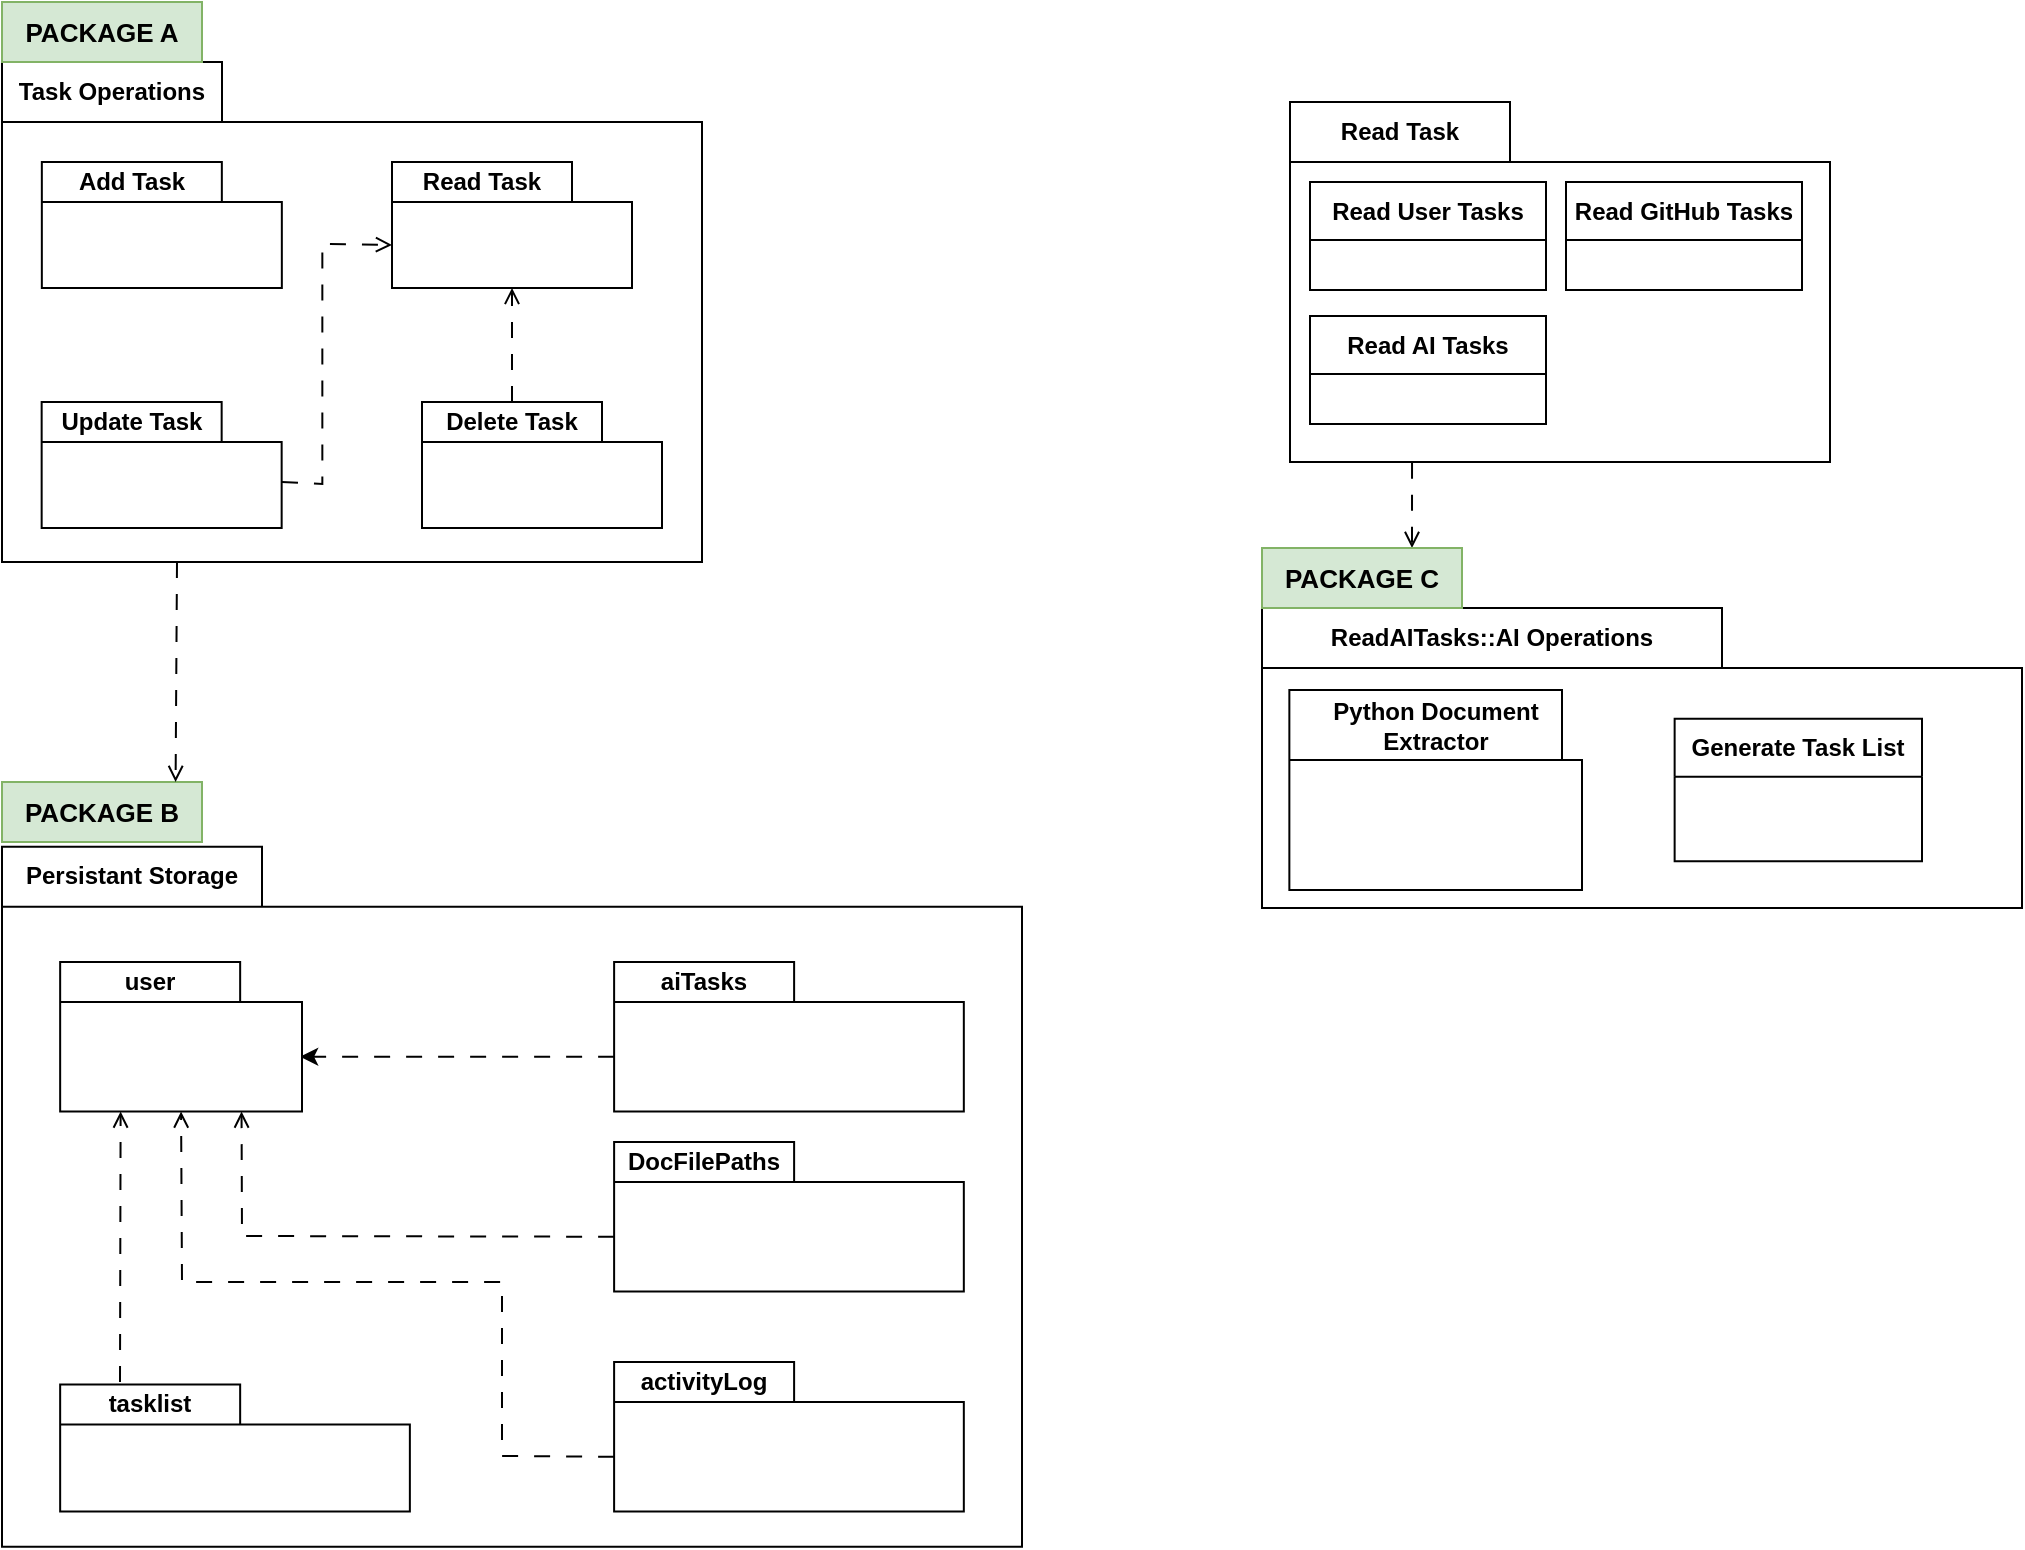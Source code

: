<mxfile version="28.2.5">
  <diagram name="Page-1" id="e1JPhaD_NbJU4bTSpyzm">
    <mxGraphModel dx="813" dy="568" grid="1" gridSize="10" guides="1" tooltips="1" connect="1" arrows="1" fold="1" page="1" pageScale="1" pageWidth="1169" pageHeight="827" math="0" shadow="0">
      <root>
        <mxCell id="0" />
        <mxCell id="1" parent="0" />
        <mxCell id="O2OLtIrEPHwmCok9pPwz-1" value="Task Operations" style="shape=folder;fontStyle=1;tabWidth=110;tabHeight=30;tabPosition=left;html=1;boundedLbl=1;labelInHeader=1;container=1;collapsible=0;whiteSpace=wrap;" parent="1" vertex="1">
          <mxGeometry x="110" y="120" width="350" height="250" as="geometry" />
        </mxCell>
        <mxCell id="O2OLtIrEPHwmCok9pPwz-2" value="" style="html=1;strokeColor=none;resizeWidth=1;resizeHeight=1;fillColor=none;part=1;connectable=0;allowArrows=0;deletable=0;whiteSpace=wrap;" parent="O2OLtIrEPHwmCok9pPwz-1" vertex="1">
          <mxGeometry width="350.0" height="167.391" relative="1" as="geometry">
            <mxPoint y="30" as="offset" />
          </mxGeometry>
        </mxCell>
        <mxCell id="R4Csq2RM6XJabguyoSUw-5" value="Read Task" style="shape=folder;fontStyle=1;tabWidth=90;tabHeight=20;tabPosition=left;html=1;boundedLbl=1;labelInHeader=1;container=1;collapsible=0;whiteSpace=wrap;" vertex="1" parent="O2OLtIrEPHwmCok9pPwz-1">
          <mxGeometry x="195" y="50.0" width="120" height="62.94" as="geometry" />
        </mxCell>
        <mxCell id="R4Csq2RM6XJabguyoSUw-6" value="" style="html=1;strokeColor=none;resizeWidth=1;resizeHeight=1;fillColor=none;part=1;connectable=0;allowArrows=0;deletable=0;whiteSpace=wrap;" vertex="1" parent="R4Csq2RM6XJabguyoSUw-5">
          <mxGeometry width="120" height="44.058" relative="1" as="geometry">
            <mxPoint y="30" as="offset" />
          </mxGeometry>
        </mxCell>
        <mxCell id="R4Csq2RM6XJabguyoSUw-7" value="Add Task" style="shape=folder;fontStyle=1;tabWidth=90;tabHeight=20;tabPosition=left;html=1;boundedLbl=1;labelInHeader=1;container=1;collapsible=0;whiteSpace=wrap;" vertex="1" parent="O2OLtIrEPHwmCok9pPwz-1">
          <mxGeometry x="19.92" y="50" width="120" height="62.94" as="geometry" />
        </mxCell>
        <mxCell id="R4Csq2RM6XJabguyoSUw-8" value="" style="html=1;strokeColor=none;resizeWidth=1;resizeHeight=1;fillColor=none;part=1;connectable=0;allowArrows=0;deletable=0;whiteSpace=wrap;" vertex="1" parent="R4Csq2RM6XJabguyoSUw-7">
          <mxGeometry width="120" height="44.058" relative="1" as="geometry">
            <mxPoint y="30" as="offset" />
          </mxGeometry>
        </mxCell>
        <mxCell id="R4Csq2RM6XJabguyoSUw-9" value="Update Task" style="shape=folder;fontStyle=1;tabWidth=90;tabHeight=20;tabPosition=left;html=1;boundedLbl=1;labelInHeader=1;container=1;collapsible=0;whiteSpace=wrap;" vertex="1" parent="O2OLtIrEPHwmCok9pPwz-1">
          <mxGeometry x="19.83" y="170" width="120" height="62.94" as="geometry" />
        </mxCell>
        <mxCell id="R4Csq2RM6XJabguyoSUw-10" value="" style="html=1;strokeColor=none;resizeWidth=1;resizeHeight=1;fillColor=none;part=1;connectable=0;allowArrows=0;deletable=0;whiteSpace=wrap;" vertex="1" parent="R4Csq2RM6XJabguyoSUw-9">
          <mxGeometry width="120" height="44.058" relative="1" as="geometry">
            <mxPoint y="30" as="offset" />
          </mxGeometry>
        </mxCell>
        <mxCell id="R4Csq2RM6XJabguyoSUw-3" value="Delete Task" style="shape=folder;fontStyle=1;tabWidth=90;tabHeight=20;tabPosition=left;html=1;boundedLbl=1;labelInHeader=1;container=1;collapsible=0;whiteSpace=wrap;" vertex="1" parent="O2OLtIrEPHwmCok9pPwz-1">
          <mxGeometry x="210" y="170" width="120" height="62.94" as="geometry" />
        </mxCell>
        <mxCell id="R4Csq2RM6XJabguyoSUw-4" value="" style="html=1;strokeColor=none;resizeWidth=1;resizeHeight=1;fillColor=none;part=1;connectable=0;allowArrows=0;deletable=0;whiteSpace=wrap;" vertex="1" parent="R4Csq2RM6XJabguyoSUw-3">
          <mxGeometry width="120" height="44.058" relative="1" as="geometry">
            <mxPoint y="30" as="offset" />
          </mxGeometry>
        </mxCell>
        <mxCell id="R4Csq2RM6XJabguyoSUw-12" value="" style="endArrow=open;html=1;rounded=0;entryX=0;entryY=0;entryDx=0;entryDy=41.47;entryPerimeter=0;dashed=1;dashPattern=8 8;endFill=0;" edge="1" parent="O2OLtIrEPHwmCok9pPwz-1" target="R4Csq2RM6XJabguyoSUw-5">
          <mxGeometry width="50" height="50" relative="1" as="geometry">
            <mxPoint x="140" y="210" as="sourcePoint" />
            <mxPoint x="190.26" y="91.47" as="targetPoint" />
            <Array as="points">
              <mxPoint x="160.17" y="211" />
              <mxPoint x="160.17" y="91" />
            </Array>
          </mxGeometry>
        </mxCell>
        <mxCell id="R4Csq2RM6XJabguyoSUw-14" value="" style="endArrow=open;html=1;rounded=0;entryX=0.5;entryY=1;entryDx=0;entryDy=0;entryPerimeter=0;exitX=0;exitY=0;exitDx=45;exitDy=0;exitPerimeter=0;dashed=1;dashPattern=8 8;endFill=0;" edge="1" parent="O2OLtIrEPHwmCok9pPwz-1" source="R4Csq2RM6XJabguyoSUw-3" target="R4Csq2RM6XJabguyoSUw-5">
          <mxGeometry width="50" height="50" relative="1" as="geometry">
            <mxPoint x="240" y="230" as="sourcePoint" />
            <mxPoint x="290" y="180" as="targetPoint" />
          </mxGeometry>
        </mxCell>
        <mxCell id="O2OLtIrEPHwmCok9pPwz-11" value="Read Task" style="shape=folder;fontStyle=1;tabWidth=110;tabHeight=30;tabPosition=left;html=1;boundedLbl=1;labelInHeader=1;container=1;collapsible=0;whiteSpace=wrap;" parent="1" vertex="1">
          <mxGeometry x="754" y="140" width="270" height="180" as="geometry" />
        </mxCell>
        <mxCell id="O2OLtIrEPHwmCok9pPwz-12" value="" style="html=1;strokeColor=none;resizeWidth=1;resizeHeight=1;fillColor=none;part=1;connectable=0;allowArrows=0;deletable=0;whiteSpace=wrap;" parent="O2OLtIrEPHwmCok9pPwz-11" vertex="1">
          <mxGeometry width="270.0" height="120.522" relative="1" as="geometry">
            <mxPoint y="30" as="offset" />
          </mxGeometry>
        </mxCell>
        <mxCell id="O2OLtIrEPHwmCok9pPwz-30" value="Read User Tasks" style="swimlane;fontStyle=1;align=center;verticalAlign=middle;childLayout=stackLayout;horizontal=1;startSize=29;horizontalStack=0;resizeParent=1;resizeParentMax=0;resizeLast=0;collapsible=0;marginBottom=0;html=1;whiteSpace=wrap;" parent="O2OLtIrEPHwmCok9pPwz-11" vertex="1">
          <mxGeometry x="10" y="40" width="118" height="54" as="geometry" />
        </mxCell>
        <mxCell id="O2OLtIrEPHwmCok9pPwz-32" value="Read GitHub Tasks" style="swimlane;fontStyle=1;align=center;verticalAlign=middle;childLayout=stackLayout;horizontal=1;startSize=29;horizontalStack=0;resizeParent=1;resizeParentMax=0;resizeLast=0;collapsible=0;marginBottom=0;html=1;whiteSpace=wrap;" parent="O2OLtIrEPHwmCok9pPwz-11" vertex="1">
          <mxGeometry x="138" y="40" width="118" height="54" as="geometry" />
        </mxCell>
        <mxCell id="O2OLtIrEPHwmCok9pPwz-31" value="Read AI Tasks" style="swimlane;fontStyle=1;align=center;verticalAlign=middle;childLayout=stackLayout;horizontal=1;startSize=29;horizontalStack=0;resizeParent=1;resizeParentMax=0;resizeLast=0;collapsible=0;marginBottom=0;html=1;whiteSpace=wrap;" parent="O2OLtIrEPHwmCok9pPwz-11" vertex="1">
          <mxGeometry x="10" y="107" width="118" height="54" as="geometry" />
        </mxCell>
        <mxCell id="O2OLtIrEPHwmCok9pPwz-33" value="ReadAITasks::AI Operations" style="shape=folder;fontStyle=1;tabWidth=230;tabHeight=30;tabPosition=left;html=1;boundedLbl=1;labelInHeader=1;container=1;collapsible=0;whiteSpace=wrap;" parent="1" vertex="1">
          <mxGeometry x="740" y="393" width="380" height="150" as="geometry" />
        </mxCell>
        <mxCell id="O2OLtIrEPHwmCok9pPwz-34" value="" style="html=1;strokeColor=none;resizeWidth=1;resizeHeight=1;fillColor=none;part=1;connectable=0;allowArrows=0;deletable=0;whiteSpace=wrap;" parent="O2OLtIrEPHwmCok9pPwz-33" vertex="1">
          <mxGeometry width="380.0" height="100.435" relative="1" as="geometry">
            <mxPoint y="30" as="offset" />
          </mxGeometry>
        </mxCell>
        <mxCell id="O2OLtIrEPHwmCok9pPwz-39" value="Python Document Extractor" style="shape=folder;fontStyle=1;tabWidth=160;tabHeight=35;tabPosition=left;html=1;boundedLbl=1;labelInHeader=1;container=1;collapsible=0;whiteSpace=wrap;" parent="O2OLtIrEPHwmCok9pPwz-33" vertex="1">
          <mxGeometry x="13.68" y="41" width="146.32" height="100" as="geometry" />
        </mxCell>
        <mxCell id="O2OLtIrEPHwmCok9pPwz-40" value="" style="html=1;strokeColor=none;resizeWidth=1;resizeHeight=1;fillColor=none;part=1;connectable=0;allowArrows=0;deletable=0;whiteSpace=wrap;" parent="O2OLtIrEPHwmCok9pPwz-39" vertex="1">
          <mxGeometry width="116.195" height="57.143" relative="1" as="geometry">
            <mxPoint y="30" as="offset" />
          </mxGeometry>
        </mxCell>
        <mxCell id="O2OLtIrEPHwmCok9pPwz-38" value="Generate Task List" style="swimlane;fontStyle=1;align=center;verticalAlign=middle;childLayout=stackLayout;horizontal=1;startSize=29;horizontalStack=0;resizeParent=1;resizeParentMax=0;resizeLast=0;collapsible=0;marginBottom=0;html=1;whiteSpace=wrap;" parent="O2OLtIrEPHwmCok9pPwz-33" vertex="1">
          <mxGeometry x="206.32" y="55.41" width="123.68" height="71.18" as="geometry" />
        </mxCell>
        <mxCell id="O2OLtIrEPHwmCok9pPwz-45" value="" style="endArrow=open;html=1;rounded=0;exitX=0.226;exitY=1.002;exitDx=0;exitDy=0;exitPerimeter=0;entryX=0.75;entryY=0;entryDx=0;entryDy=0;dashed=1;dashPattern=8 8;endFill=0;" parent="1" source="O2OLtIrEPHwmCok9pPwz-11" target="O2OLtIrEPHwmCok9pPwz-46" edge="1">
          <mxGeometry width="50" height="50" relative="1" as="geometry">
            <mxPoint x="943" y="470" as="sourcePoint" />
            <mxPoint x="993" y="420" as="targetPoint" />
            <Array as="points" />
          </mxGeometry>
        </mxCell>
        <mxCell id="O2OLtIrEPHwmCok9pPwz-46" value="&lt;b&gt;&lt;font style=&quot;font-size: 13px;&quot;&gt;PACKAGE C&lt;/font&gt;&lt;/b&gt;" style="text;html=1;align=center;verticalAlign=middle;whiteSpace=wrap;rounded=0;fillColor=#d5e8d4;strokeColor=#82b366;" parent="1" vertex="1">
          <mxGeometry x="740" y="363" width="100" height="30" as="geometry" />
        </mxCell>
        <mxCell id="O2OLtIrEPHwmCok9pPwz-47" value="&lt;b&gt;&lt;font style=&quot;font-size: 13px;&quot;&gt;PACKAGE A&lt;/font&gt;&lt;/b&gt;" style="text;html=1;align=center;verticalAlign=middle;whiteSpace=wrap;rounded=0;fillColor=#d5e8d4;strokeColor=#82b366;" parent="1" vertex="1">
          <mxGeometry x="110" y="90" width="100" height="30" as="geometry" />
        </mxCell>
        <mxCell id="O2OLtIrEPHwmCok9pPwz-48" value="Persistant Storage" style="shape=folder;fontStyle=1;tabWidth=130;tabHeight=30;tabPosition=left;html=1;boundedLbl=1;labelInHeader=1;container=1;collapsible=0;whiteSpace=wrap;" parent="1" vertex="1">
          <mxGeometry x="110" y="512.37" width="510" height="350" as="geometry" />
        </mxCell>
        <mxCell id="O2OLtIrEPHwmCok9pPwz-49" value="" style="html=1;strokeColor=none;resizeWidth=1;resizeHeight=1;fillColor=none;part=1;connectable=0;allowArrows=0;deletable=0;whiteSpace=wrap;" parent="O2OLtIrEPHwmCok9pPwz-48" vertex="1">
          <mxGeometry width="743.143" height="234.351" relative="1" as="geometry">
            <mxPoint y="30" as="offset" />
          </mxGeometry>
        </mxCell>
        <mxCell id="R4Csq2RM6XJabguyoSUw-22" value="tasklist" style="shape=folder;fontStyle=1;tabWidth=90;tabHeight=20;tabPosition=left;html=1;boundedLbl=1;labelInHeader=1;container=1;collapsible=0;whiteSpace=wrap;" vertex="1" parent="O2OLtIrEPHwmCok9pPwz-48">
          <mxGeometry x="29.079" y="268.88" width="174.857" height="63.49" as="geometry" />
        </mxCell>
        <mxCell id="R4Csq2RM6XJabguyoSUw-23" value="" style="html=1;strokeColor=none;resizeWidth=1;resizeHeight=1;fillColor=none;part=1;connectable=0;allowArrows=0;deletable=0;whiteSpace=wrap;" vertex="1" parent="R4Csq2RM6XJabguyoSUw-22">
          <mxGeometry width="174.857" height="44.443" relative="1" as="geometry">
            <mxPoint y="30" as="offset" />
          </mxGeometry>
        </mxCell>
        <mxCell id="R4Csq2RM6XJabguyoSUw-38" value="" style="endArrow=open;html=1;rounded=0;entryX=0.25;entryY=1;entryDx=0;entryDy=0;entryPerimeter=0;dashed=1;dashPattern=8 8;endFill=0;" edge="1" parent="O2OLtIrEPHwmCok9pPwz-48" target="R4Csq2RM6XJabguyoSUw-16">
          <mxGeometry width="50" height="50" relative="1" as="geometry">
            <mxPoint x="59.0" y="267.63" as="sourcePoint" />
            <mxPoint x="260.0" y="177.63" as="targetPoint" />
          </mxGeometry>
        </mxCell>
        <mxCell id="R4Csq2RM6XJabguyoSUw-37" value="" style="endArrow=open;html=1;rounded=0;entryX=0.5;entryY=1;entryDx=0;entryDy=0;entryPerimeter=0;exitX=0;exitY=0;exitDx=0;exitDy=47.371;exitPerimeter=0;dashed=1;dashPattern=8 8;endFill=0;" edge="1" parent="O2OLtIrEPHwmCok9pPwz-48" source="R4Csq2RM6XJabguyoSUw-34" target="R4Csq2RM6XJabguyoSUw-16">
          <mxGeometry width="50" height="50" relative="1" as="geometry">
            <mxPoint x="210.0" y="227.63" as="sourcePoint" />
            <mxPoint x="260.0" y="177.63" as="targetPoint" />
            <Array as="points">
              <mxPoint x="250.0" y="304.63" />
              <mxPoint x="250.0" y="217.63" />
              <mxPoint x="90.0" y="217.63" />
            </Array>
          </mxGeometry>
        </mxCell>
        <mxCell id="R4Csq2RM6XJabguyoSUw-36" value="" style="endArrow=open;html=1;rounded=0;exitX=0;exitY=0;exitDx=0;exitDy=47.371;exitPerimeter=0;entryX=0.75;entryY=1;entryDx=0;entryDy=0;entryPerimeter=0;dashed=1;dashPattern=8 8;endFill=0;" edge="1" parent="O2OLtIrEPHwmCok9pPwz-48" source="R4Csq2RM6XJabguyoSUw-24" target="R4Csq2RM6XJabguyoSUw-16">
          <mxGeometry width="50" height="50" relative="1" as="geometry">
            <mxPoint x="200.0" y="217.63" as="sourcePoint" />
            <mxPoint x="250.0" y="167.63" as="targetPoint" />
            <Array as="points">
              <mxPoint x="120.0" y="194.63" />
            </Array>
          </mxGeometry>
        </mxCell>
        <mxCell id="R4Csq2RM6XJabguyoSUw-26" value="" style="endArrow=classic;html=1;rounded=0;exitX=0;exitY=0;exitDx=0;exitDy=47.371;exitPerimeter=0;entryX=0;entryY=0;entryDx=120;entryDy=47.371;entryPerimeter=0;dashed=1;dashPattern=8 8;" edge="1" parent="O2OLtIrEPHwmCok9pPwz-48" source="R4Csq2RM6XJabguyoSUw-18" target="R4Csq2RM6XJabguyoSUw-16">
          <mxGeometry width="50" height="50" relative="1" as="geometry">
            <mxPoint x="626.63" y="117.63" as="sourcePoint" />
            <mxPoint x="699.487" y="67.63" as="targetPoint" />
          </mxGeometry>
        </mxCell>
        <mxCell id="R4Csq2RM6XJabguyoSUw-16" value="user" style="shape=folder;fontStyle=1;tabWidth=90;tabHeight=20;tabPosition=left;html=1;boundedLbl=1;labelInHeader=1;container=1;collapsible=0;whiteSpace=wrap;" vertex="1" parent="O2OLtIrEPHwmCok9pPwz-48">
          <mxGeometry x="29.08" y="57.63" width="120.92" height="74.74" as="geometry" />
        </mxCell>
        <mxCell id="R4Csq2RM6XJabguyoSUw-17" value="" style="html=1;strokeColor=none;resizeWidth=1;resizeHeight=1;fillColor=none;part=1;connectable=0;allowArrows=0;deletable=0;whiteSpace=wrap;" vertex="1" parent="R4Csq2RM6XJabguyoSUw-16">
          <mxGeometry width="120.92" height="52.318" relative="1" as="geometry">
            <mxPoint y="30" as="offset" />
          </mxGeometry>
        </mxCell>
        <mxCell id="R4Csq2RM6XJabguyoSUw-18" value="aiTasks" style="shape=folder;fontStyle=1;tabWidth=90;tabHeight=20;tabPosition=left;html=1;boundedLbl=1;labelInHeader=1;container=1;collapsible=0;whiteSpace=wrap;" vertex="1" parent="O2OLtIrEPHwmCok9pPwz-48">
          <mxGeometry x="306.058" y="57.63" width="174.857" height="74.741" as="geometry" />
        </mxCell>
        <mxCell id="R4Csq2RM6XJabguyoSUw-19" value="" style="html=1;strokeColor=none;resizeWidth=1;resizeHeight=1;fillColor=none;part=1;connectable=0;allowArrows=0;deletable=0;whiteSpace=wrap;" vertex="1" parent="R4Csq2RM6XJabguyoSUw-18">
          <mxGeometry width="174.857" height="52.319" relative="1" as="geometry">
            <mxPoint y="30" as="offset" />
          </mxGeometry>
        </mxCell>
        <mxCell id="R4Csq2RM6XJabguyoSUw-24" value="DocFilePaths" style="shape=folder;fontStyle=1;tabWidth=90;tabHeight=20;tabPosition=left;html=1;boundedLbl=1;labelInHeader=1;container=1;collapsible=0;whiteSpace=wrap;" vertex="1" parent="O2OLtIrEPHwmCok9pPwz-48">
          <mxGeometry x="306.058" y="147.63" width="174.857" height="74.741" as="geometry" />
        </mxCell>
        <mxCell id="R4Csq2RM6XJabguyoSUw-25" value="" style="html=1;strokeColor=none;resizeWidth=1;resizeHeight=1;fillColor=none;part=1;connectable=0;allowArrows=0;deletable=0;whiteSpace=wrap;" vertex="1" parent="R4Csq2RM6XJabguyoSUw-24">
          <mxGeometry width="174.857" height="52.319" relative="1" as="geometry">
            <mxPoint y="30" as="offset" />
          </mxGeometry>
        </mxCell>
        <mxCell id="R4Csq2RM6XJabguyoSUw-34" value="activityLog" style="shape=folder;fontStyle=1;tabWidth=90;tabHeight=20;tabPosition=left;html=1;boundedLbl=1;labelInHeader=1;container=1;collapsible=0;whiteSpace=wrap;" vertex="1" parent="O2OLtIrEPHwmCok9pPwz-48">
          <mxGeometry x="306.057" y="257.63" width="174.857" height="74.741" as="geometry" />
        </mxCell>
        <mxCell id="R4Csq2RM6XJabguyoSUw-35" value="" style="html=1;strokeColor=none;resizeWidth=1;resizeHeight=1;fillColor=none;part=1;connectable=0;allowArrows=0;deletable=0;whiteSpace=wrap;" vertex="1" parent="R4Csq2RM6XJabguyoSUw-34">
          <mxGeometry width="174.857" height="52.319" relative="1" as="geometry">
            <mxPoint y="30" as="offset" />
          </mxGeometry>
        </mxCell>
        <mxCell id="O2OLtIrEPHwmCok9pPwz-54" value="&lt;b&gt;&lt;font style=&quot;font-size: 13px;&quot;&gt;PACKAGE B&lt;/font&gt;&lt;/b&gt;" style="text;html=1;align=center;verticalAlign=middle;whiteSpace=wrap;rounded=0;fillColor=#d5e8d4;strokeColor=#82b366;" parent="1" vertex="1">
          <mxGeometry x="110" y="480" width="100" height="30" as="geometry" />
        </mxCell>
        <mxCell id="R4Csq2RM6XJabguyoSUw-15" value="" style="endArrow=open;html=1;rounded=0;exitX=0.25;exitY=1;exitDx=0;exitDy=0;exitPerimeter=0;entryX=0.868;entryY=0;entryDx=0;entryDy=0;entryPerimeter=0;endFill=0;dashed=1;dashPattern=8 8;" edge="1" parent="1" source="O2OLtIrEPHwmCok9pPwz-1" target="O2OLtIrEPHwmCok9pPwz-54">
          <mxGeometry width="50" height="50" relative="1" as="geometry">
            <mxPoint x="350" y="430" as="sourcePoint" />
            <mxPoint x="400" y="380" as="targetPoint" />
          </mxGeometry>
        </mxCell>
      </root>
    </mxGraphModel>
  </diagram>
</mxfile>
